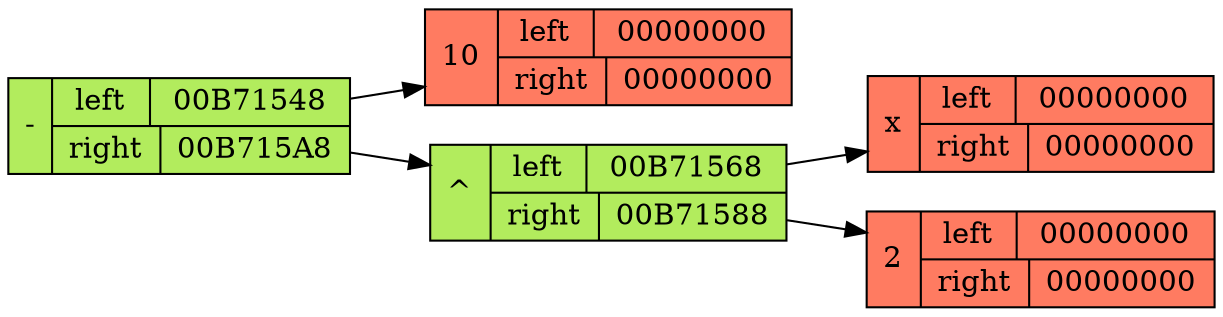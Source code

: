 digraph differentiator{
	rankdir=LR;
	bgcolor="#FFFFFF";	node[color="black", fontsize=14];
	fixedsize=true;
	Q00B715C8[style=filled, shape=record, fillcolor="#B2EC5D", width=2, label ="{- | {{left | 00B71548} | {right | 00B715A8}}}" ]
	Q00B71548[style=filled, shape=record, fillcolor="#FF7B61", width=2, label ="{10 | {{left | 00000000} | {right | 00000000}}}" ]

	Q00B715A8[style=filled, shape=record, fillcolor="#B2EC5D", width=2, label ="{^ | {{left | 00B71568} | {right | 00B71588}}}" ]
	Q00B71568[style=filled, shape=record, fillcolor="#FF7B61", width=2, label ="{x | {{left | 00000000} | {right | 00000000}}}" ]

	Q00B71588[style=filled, shape=record, fillcolor="#FF7B61", width=2, label ="{2 | {{left | 00000000} | {right | 00000000}}}" ]

	Q00B715A8 -> Q00B71568
	Q00B715A8 -> Q00B71588

	Q00B715C8 -> Q00B71548
	Q00B715C8 -> Q00B715A8

}
